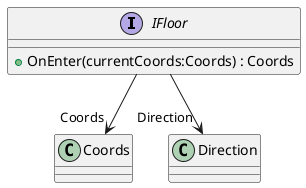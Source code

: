 @startuml
interface IFloor {
    + OnEnter(currentCoords:Coords) : Coords
}
IFloor --> "Coords" Coords
IFloor --> "Direction" Direction
@enduml
